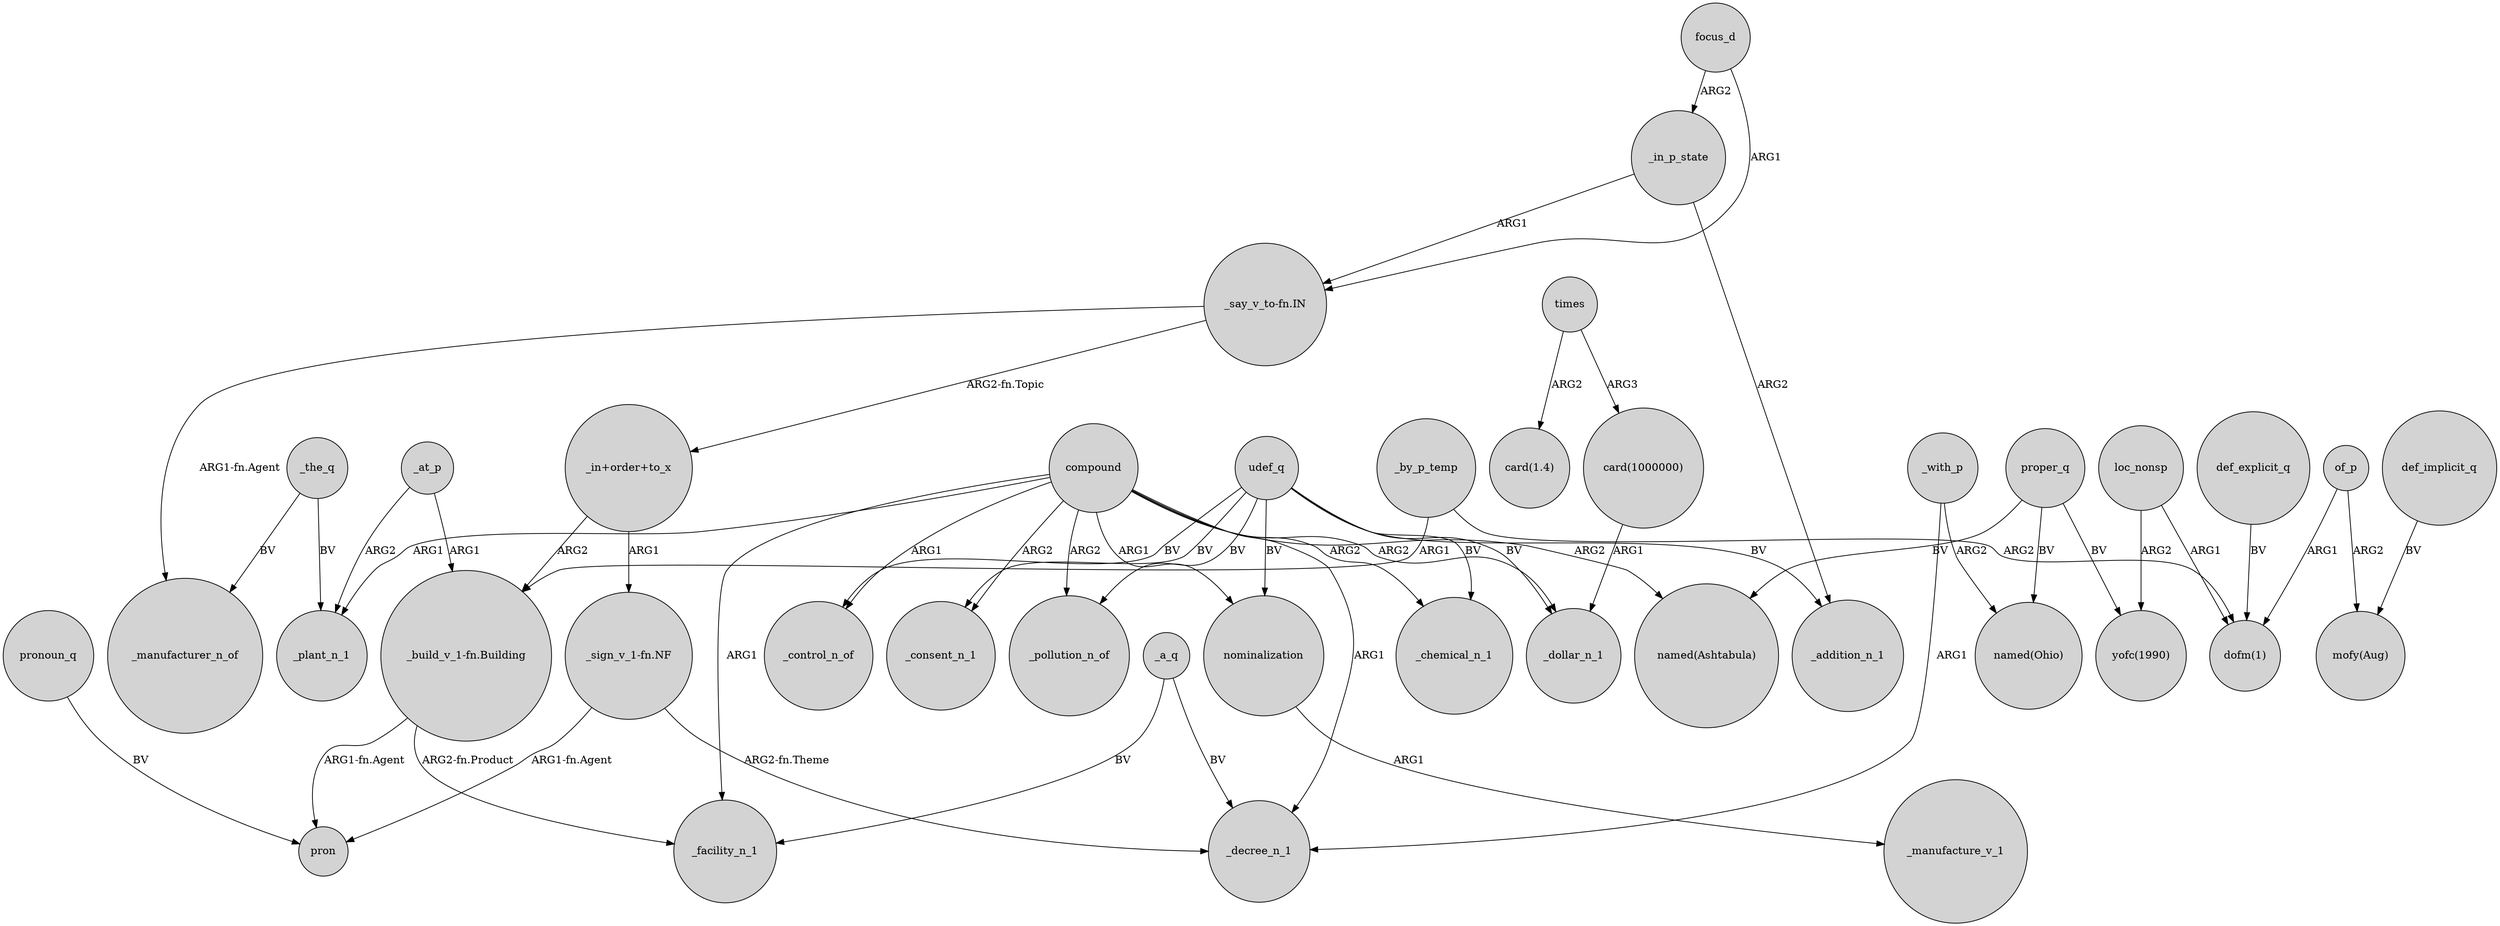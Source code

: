 digraph {
	node [shape=circle style=filled]
	"_build_v_1-fn.Building" -> _facility_n_1 [label="ARG2-fn.Product"]
	"card(1000000)" -> _dollar_n_1 [label=ARG1]
	_at_p -> "_build_v_1-fn.Building" [label=ARG1]
	_by_p_temp -> "_build_v_1-fn.Building" [label=ARG1]
	_the_q -> _plant_n_1 [label=BV]
	udef_q -> _control_n_of [label=BV]
	times -> "card(1.4)" [label=ARG2]
	focus_d -> _in_p_state [label=ARG2]
	"_sign_v_1-fn.NF" -> _decree_n_1 [label="ARG2-fn.Theme"]
	_at_p -> _plant_n_1 [label=ARG2]
	_by_p_temp -> "dofm(1)" [label=ARG2]
	"_in+order+to_x" -> "_build_v_1-fn.Building" [label=ARG2]
	nominalization -> _manufacture_v_1 [label=ARG1]
	_a_q -> _decree_n_1 [label=BV]
	compound -> _plant_n_1 [label=ARG1]
	"_say_v_to-fn.IN" -> _manufacturer_n_of [label="ARG1-fn.Agent"]
	proper_q -> "named(Ohio)" [label=BV]
	def_implicit_q -> "mofy(Aug)" [label=BV]
	proper_q -> "yofc(1990)" [label=BV]
	compound -> _consent_n_1 [label=ARG2]
	compound -> _chemical_n_1 [label=ARG2]
	"_say_v_to-fn.IN" -> "_in+order+to_x" [label="ARG2-fn.Topic"]
	compound -> "named(Ashtabula)" [label=ARG2]
	loc_nonsp -> "yofc(1990)" [label=ARG2]
	proper_q -> "named(Ashtabula)" [label=BV]
	pronoun_q -> pron [label=BV]
	"_sign_v_1-fn.NF" -> pron [label="ARG1-fn.Agent"]
	_with_p -> _decree_n_1 [label=ARG1]
	_the_q -> _manufacturer_n_of [label=BV]
	"_in+order+to_x" -> "_sign_v_1-fn.NF" [label=ARG1]
	times -> "card(1000000)" [label=ARG3]
	compound -> _control_n_of [label=ARG1]
	_a_q -> _facility_n_1 [label=BV]
	udef_q -> _pollution_n_of [label=BV]
	def_explicit_q -> "dofm(1)" [label=BV]
	udef_q -> nominalization [label=BV]
	compound -> _facility_n_1 [label=ARG1]
	_in_p_state -> _addition_n_1 [label=ARG2]
	of_p -> "dofm(1)" [label=ARG1]
	udef_q -> _chemical_n_1 [label=BV]
	of_p -> "mofy(Aug)" [label=ARG2]
	compound -> _pollution_n_of [label=ARG2]
	compound -> _dollar_n_1 [label=ARG2]
	_with_p -> "named(Ohio)" [label=ARG2]
	compound -> _decree_n_1 [label=ARG1]
	"_build_v_1-fn.Building" -> pron [label="ARG1-fn.Agent"]
	compound -> nominalization [label=ARG1]
	loc_nonsp -> "dofm(1)" [label=ARG1]
	_in_p_state -> "_say_v_to-fn.IN" [label=ARG1]
	udef_q -> _addition_n_1 [label=BV]
	udef_q -> _dollar_n_1 [label=BV]
	focus_d -> "_say_v_to-fn.IN" [label=ARG1]
	udef_q -> _consent_n_1 [label=BV]
}
